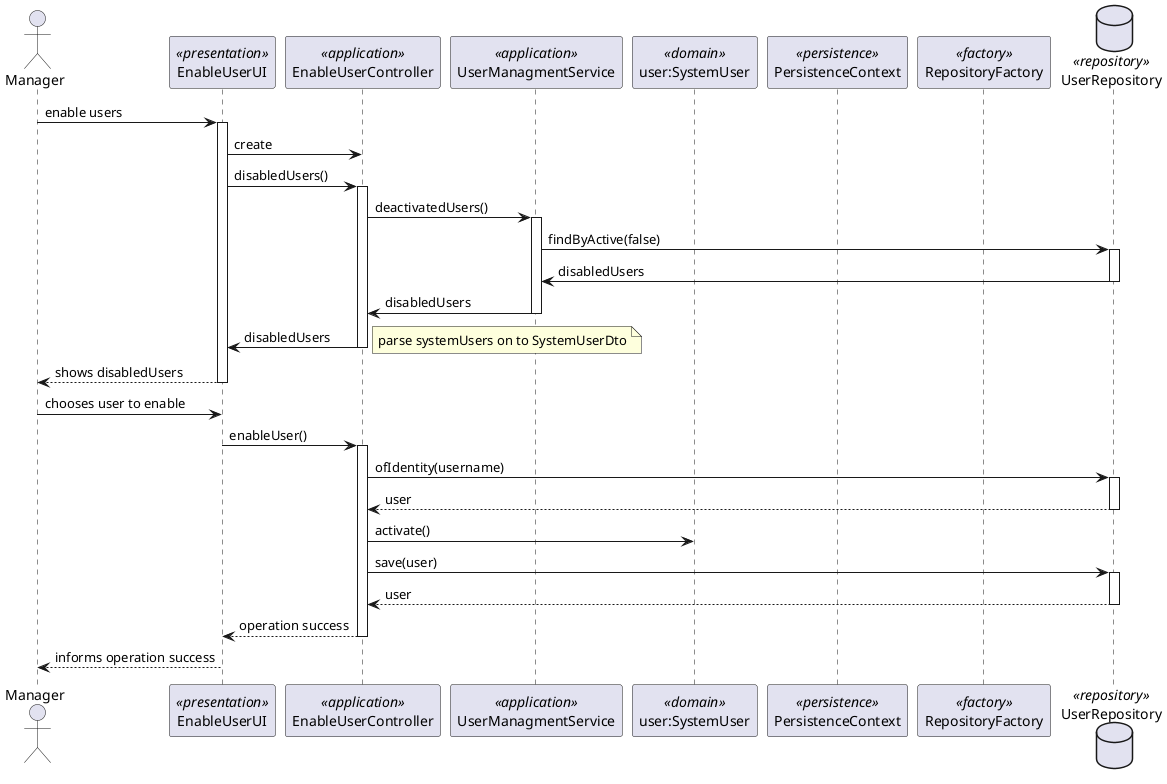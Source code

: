 @startuml
'http://plantuml.com/skinparam.html

actor Manager as Actor
participant EnableUserUI as UI <<presentation>>
participant EnableUserController as controller <<application>>
participant UserManagmentService as SRVC <<application>>
participant "user:SystemUser" as USER <<domain>>
participant PersistenceContext as persistence <<persistence>>
participant RepositoryFactory as factory <<factory>>
database UserRepository as REPO <<repository>>


Actor -> UI:enable users
activate UI
    UI -> controller : create

    UI -> controller : disabledUsers()

    activate controller
        controller -> SRVC : deactivatedUsers()
        activate SRVC
            SRVC -> REPO :findByActive(false)
            activate REPO
                REPO -> SRVC : disabledUsers
            deactivate REPO
            SRVC -> controller : disabledUsers
        deactivate SRVC
        controller -> UI : disabledUsers
            note right: parse systemUsers on to SystemUserDto
    deactivate controller
        UI --> Actor : shows disabledUsers
deactivate UI

    Actor -> UI : chooses user to enable
    UI -> controller : enableUser()
    activate controller
        controller -> REPO : ofIdentity(username)
        activate REPO
            controller <-- REPO : user
            deactivate REPO
        controller -> USER : activate()
        controller -> REPO :save(user)
        activate REPO
            controller <-- REPO : user
        deactivate REPO
    UI <-- controller : operation success
    deactivate controller
    Actor <-- UI : informs operation success
deactivate UI

deactivate Actor
@enduml